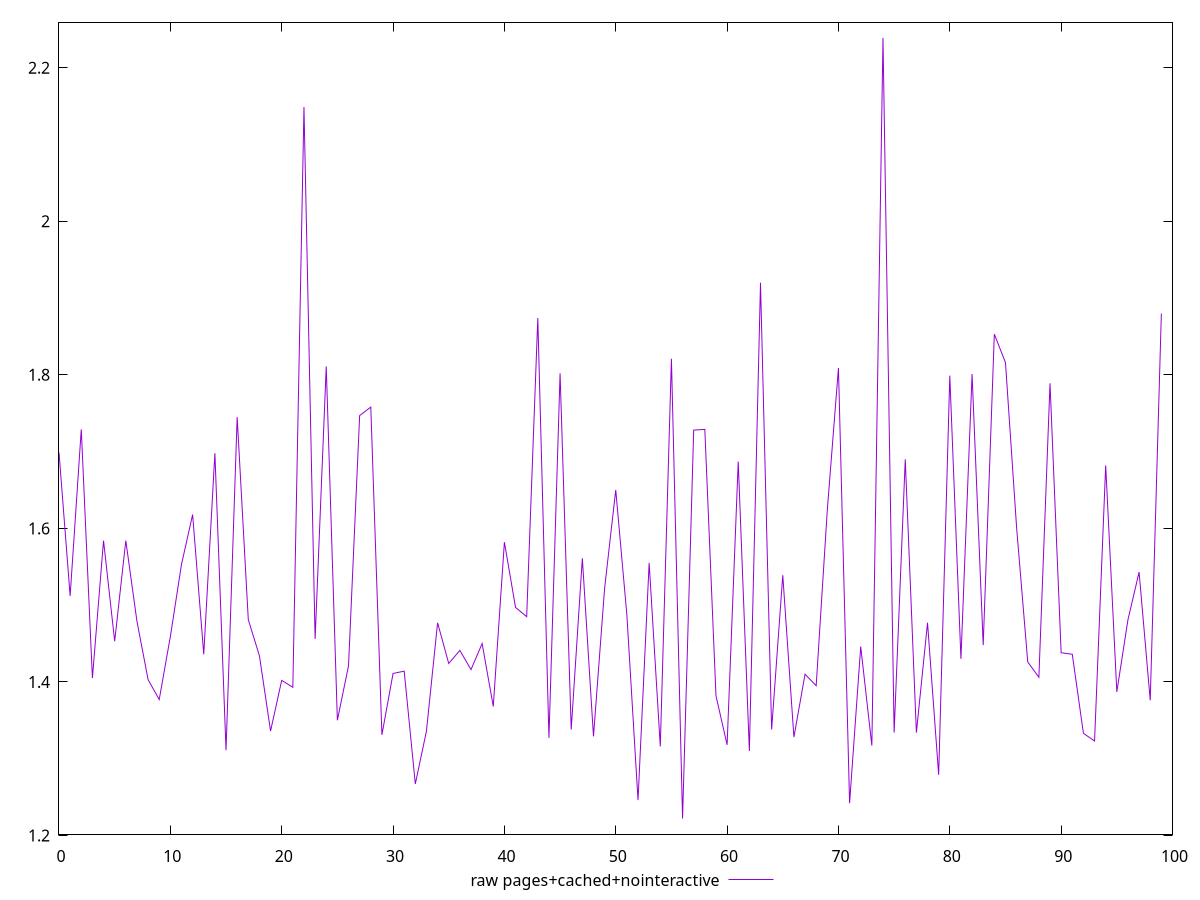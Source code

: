 $_rawPagesCachedNointeractive <<EOF
1.699
1.512
1.729
1.405
1.5839999999999999
1.4529999999999998
1.584
1.479
1.403
1.3770000000000002
1.459
1.553
1.618
1.436
1.698
1.311
1.745
1.481
1.4340000000000002
1.336
1.4020000000000001
1.393
2.149
1.456
1.811
1.35
1.4209999999999998
1.7469999999999999
1.758
1.331
1.411
1.4140000000000001
1.267
1.3359999999999999
1.477
1.424
1.441
1.416
1.4500000000000002
1.3679999999999999
1.582
1.497
1.4849999999999999
1.874
1.327
1.802
1.338
1.5610000000000002
1.3290000000000002
1.5220000000000002
1.65
1.487
1.246
1.5550000000000002
1.3159999999999998
1.8210000000000002
1.222
1.7280000000000002
1.729
1.3820000000000001
1.318
1.6869999999999998
1.31
1.92
1.338
1.539
1.3279999999999998
1.41
1.395
1.6239999999999999
1.8090000000000002
1.242
1.4460000000000002
1.317
2.239
1.334
1.69
1.3339999999999999
1.477
1.279
1.7990000000000002
1.4300000000000002
1.801
1.448
1.8530000000000002
1.8160000000000003
1.601
1.426
1.4060000000000001
1.789
1.4380000000000002
1.436
1.333
1.323
1.682
1.387
1.481
1.543
1.376
1.8800000000000001
EOF
set key outside below
set terminal pngcairo
set output "report_00005_2020-11-02T22-26-11.212Z/server-response-time/pages+cached+nointeractive//raw.png"
set yrange [1.20166:2.25934]
plot $_rawPagesCachedNointeractive title "raw pages+cached+nointeractive" with line ,